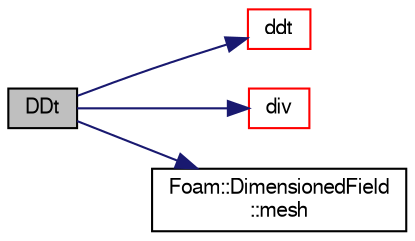 digraph "DDt"
{
  bgcolor="transparent";
  edge [fontname="FreeSans",fontsize="10",labelfontname="FreeSans",labelfontsize="10"];
  node [fontname="FreeSans",fontsize="10",shape=record];
  rankdir="LR";
  Node2072 [label="DDt",height=0.2,width=0.4,color="black", fillcolor="grey75", style="filled", fontcolor="black"];
  Node2072 -> Node2073 [color="midnightblue",fontsize="10",style="solid",fontname="FreeSans"];
  Node2073 [label="ddt",height=0.2,width=0.4,color="red",URL="$a21134.html#a5dc871206ab86042756c8ccfdc5797ad"];
  Node2072 -> Node2132 [color="midnightblue",fontsize="10",style="solid",fontname="FreeSans"];
  Node2132 [label="div",height=0.2,width=0.4,color="red",URL="$a21134.html#a585533948ad80abfe589d920c641f251"];
  Node2072 -> Node2135 [color="midnightblue",fontsize="10",style="solid",fontname="FreeSans"];
  Node2135 [label="Foam::DimensionedField\l::mesh",height=0.2,width=0.4,color="black",URL="$a26390.html#a8f1110830348a1448a14ab5e3cf47e3b",tooltip="Return mesh. "];
}
